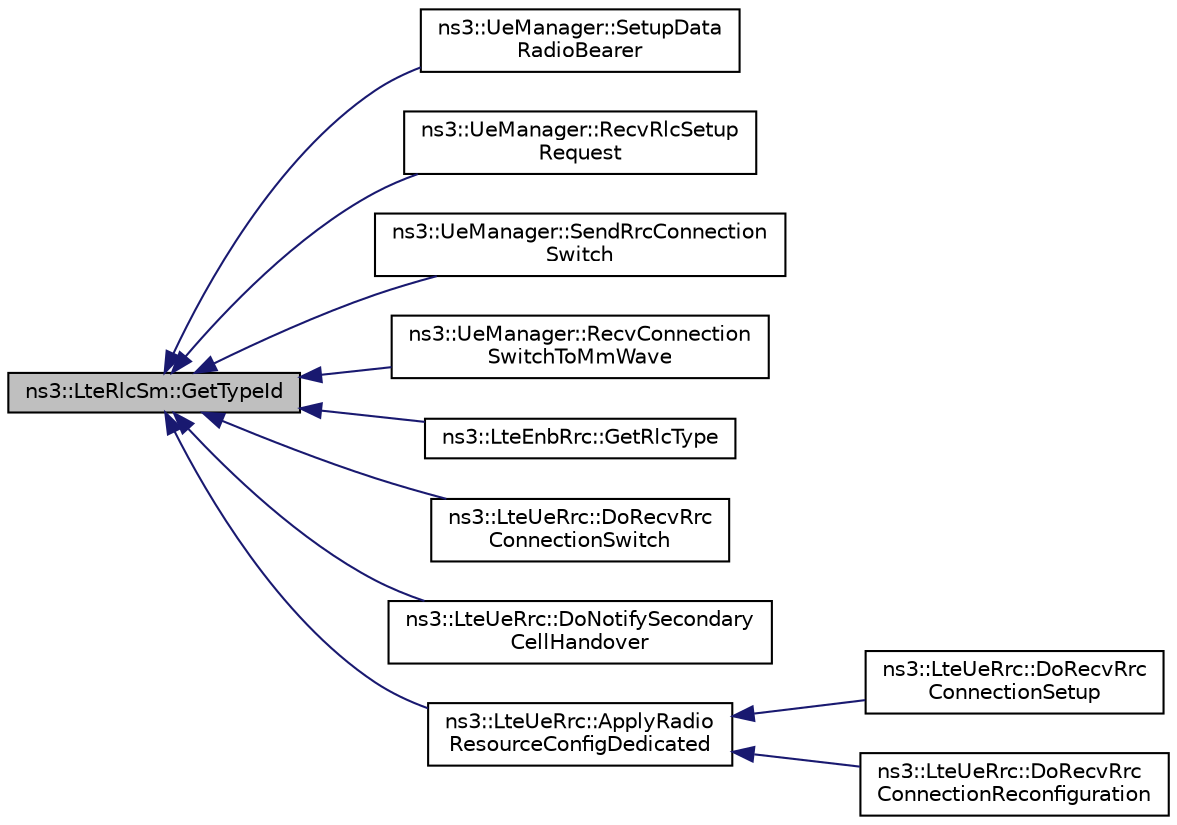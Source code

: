 digraph "ns3::LteRlcSm::GetTypeId"
{
  edge [fontname="Helvetica",fontsize="10",labelfontname="Helvetica",labelfontsize="10"];
  node [fontname="Helvetica",fontsize="10",shape=record];
  rankdir="LR";
  Node1 [label="ns3::LteRlcSm::GetTypeId",height=0.2,width=0.4,color="black", fillcolor="grey75", style="filled", fontcolor="black"];
  Node1 -> Node2 [dir="back",color="midnightblue",fontsize="10",style="solid"];
  Node2 [label="ns3::UeManager::SetupData\lRadioBearer",height=0.2,width=0.4,color="black", fillcolor="white", style="filled",URL="$de/d99/classns3_1_1UeManager.html#a75f49cd54eb63c79c696779aa518cf19"];
  Node1 -> Node3 [dir="back",color="midnightblue",fontsize="10",style="solid"];
  Node3 [label="ns3::UeManager::RecvRlcSetup\lRequest",height=0.2,width=0.4,color="black", fillcolor="white", style="filled",URL="$de/d99/classns3_1_1UeManager.html#a52d52fa9ab13eecfc3ccf82262e03e1c"];
  Node1 -> Node4 [dir="back",color="midnightblue",fontsize="10",style="solid"];
  Node4 [label="ns3::UeManager::SendRrcConnection\lSwitch",height=0.2,width=0.4,color="black", fillcolor="white", style="filled",URL="$de/d99/classns3_1_1UeManager.html#ab36bf5ac97f7023d2ef825124f95f839"];
  Node1 -> Node5 [dir="back",color="midnightblue",fontsize="10",style="solid"];
  Node5 [label="ns3::UeManager::RecvConnection\lSwitchToMmWave",height=0.2,width=0.4,color="black", fillcolor="white", style="filled",URL="$de/d99/classns3_1_1UeManager.html#a258642f79552f6e9ac3116470085286e"];
  Node1 -> Node6 [dir="back",color="midnightblue",fontsize="10",style="solid"];
  Node6 [label="ns3::LteEnbRrc::GetRlcType",height=0.2,width=0.4,color="black", fillcolor="white", style="filled",URL="$de/d65/classns3_1_1LteEnbRrc.html#ab53197554f28b4e2589b1ae88301ece6"];
  Node1 -> Node7 [dir="back",color="midnightblue",fontsize="10",style="solid"];
  Node7 [label="ns3::LteUeRrc::DoRecvRrc\lConnectionSwitch",height=0.2,width=0.4,color="black", fillcolor="white", style="filled",URL="$d7/d1c/classns3_1_1LteUeRrc.html#a7d1bed1ac9bb691c81591d16d21206a0",tooltip="Part of the RRC protocol. Implement the LteUeRrcSapProvider:;RecvRrcConnectionSwitch interface..."];
  Node1 -> Node8 [dir="back",color="midnightblue",fontsize="10",style="solid"];
  Node8 [label="ns3::LteUeRrc::DoNotifySecondary\lCellHandover",height=0.2,width=0.4,color="black", fillcolor="white", style="filled",URL="$d7/d1c/classns3_1_1LteUeRrc.html#a267060251aa6f801b7b1b1b69b7aa889"];
  Node1 -> Node9 [dir="back",color="midnightblue",fontsize="10",style="solid"];
  Node9 [label="ns3::LteUeRrc::ApplyRadio\lResourceConfigDedicated",height=0.2,width=0.4,color="black", fillcolor="white", style="filled",URL="$d7/d1c/classns3_1_1LteUeRrc.html#af7c2bc93366a56a35793c3ef6bce5ce3"];
  Node9 -> Node10 [dir="back",color="midnightblue",fontsize="10",style="solid"];
  Node10 [label="ns3::LteUeRrc::DoRecvRrc\lConnectionSetup",height=0.2,width=0.4,color="black", fillcolor="white", style="filled",URL="$d7/d1c/classns3_1_1LteUeRrc.html#a3cfc766a9d059c1102ef7c2562dccdc9",tooltip="Part of the RRC protocol. Implement the LteUeRrcSapProvider::RecvRrcConnectionSetup interface..."];
  Node9 -> Node11 [dir="back",color="midnightblue",fontsize="10",style="solid"];
  Node11 [label="ns3::LteUeRrc::DoRecvRrc\lConnectionReconfiguration",height=0.2,width=0.4,color="black", fillcolor="white", style="filled",URL="$d7/d1c/classns3_1_1LteUeRrc.html#a010d1adc54671f4a4801ff1c0e831f15",tooltip="Part of the RRC protocol. Implement the LteUeRrcSapProvider::RecvRrcConnectionReconfiguration interfa..."];
}
